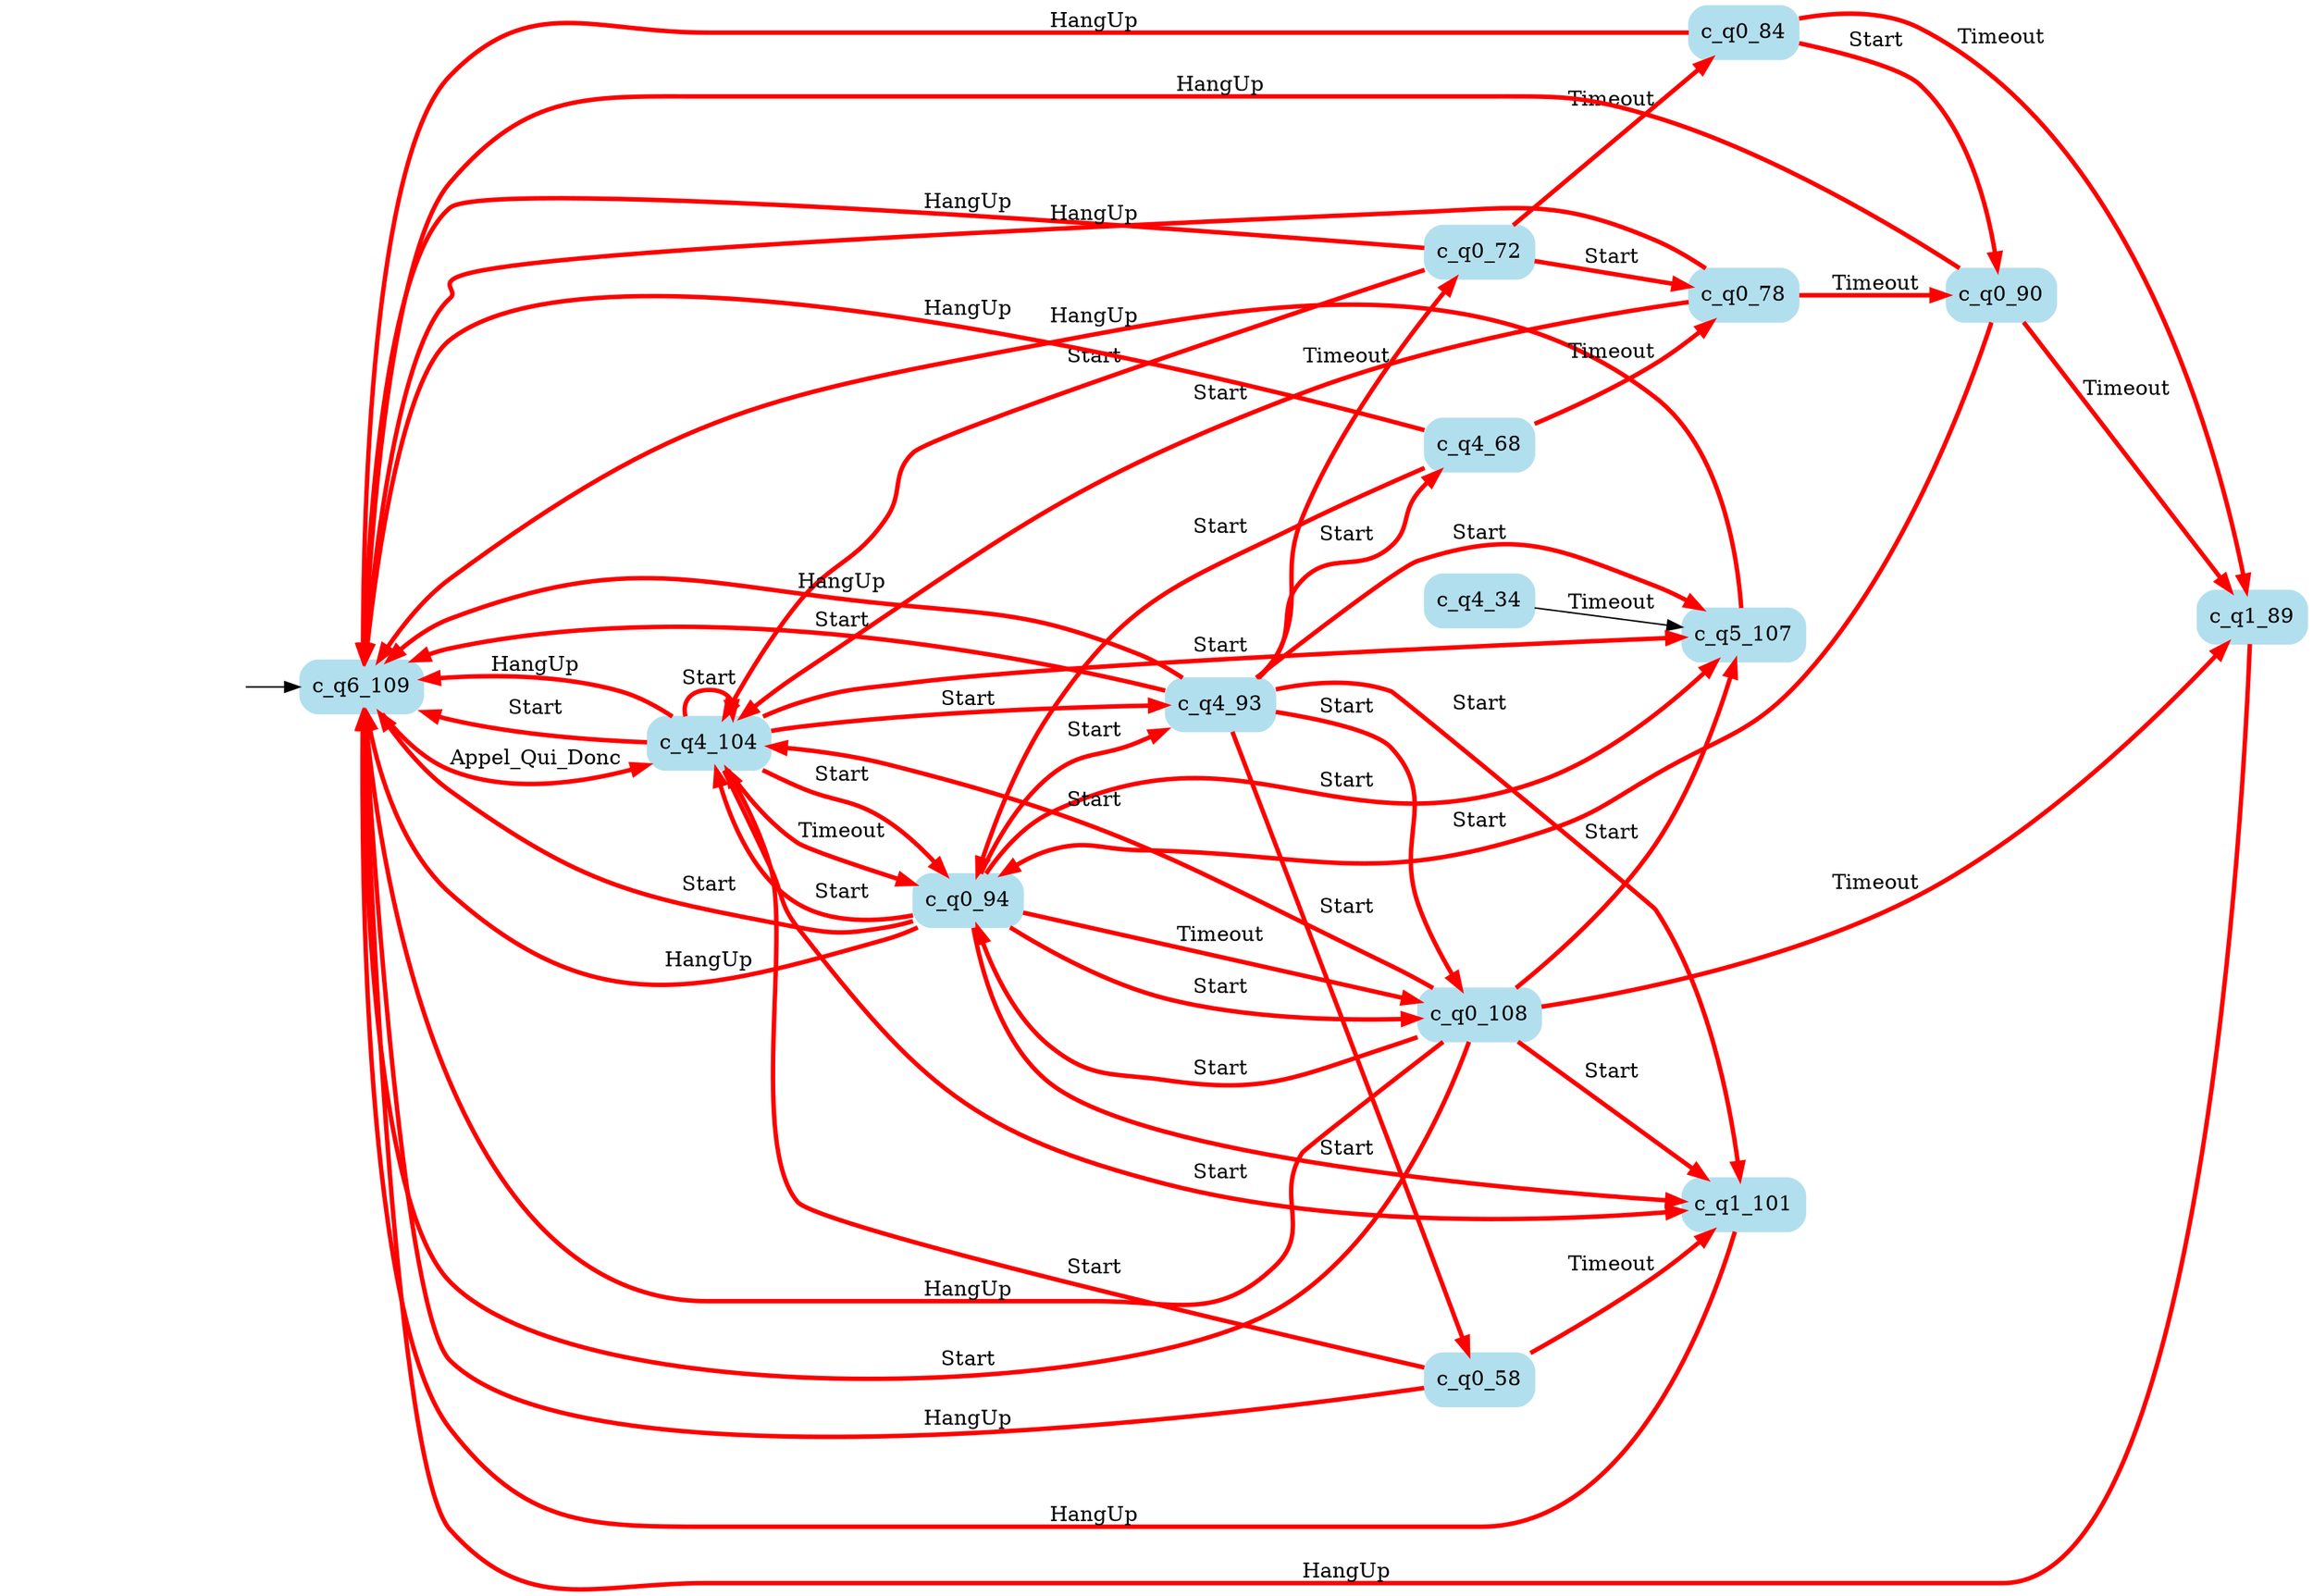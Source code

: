digraph G {

	rankdir = LR;

	start_c_q6_109[style=invisible];

	node[shape=box, style="rounded, filled", color=lightblue2];

	c_q5_107[label="c_q5_107"];
	c_q0_94[label="c_q0_94"];
	c_q0_72[label="c_q0_72"];
	c_q0_90[label="c_q0_90"];
	c_q0_58[label="c_q0_58"];
	c_q0_84[label="c_q0_84"];
	c_q0_78[label="c_q0_78"];
	c_q0_108[label="c_q0_108"];
	c_q4_68[label="c_q4_68"];
	c_q6_109[label="c_q6_109"];
	c_q4_34[label="c_q4_34"];
	c_q4_104[label="c_q4_104"];
	c_q1_89[label="c_q1_89"];
	c_q4_93[label="c_q4_93"];
	c_q1_101[label="c_q1_101"];

	start_c_q6_109 -> c_q6_109;
	c_q6_109 -> c_q4_104[label="Appel_Qui_Donc", penwidth=3, color=red];
	c_q0_72 -> c_q0_78[label="Start", penwidth=3, color=red];
	c_q0_94 -> c_q0_108[label="Timeout", penwidth=3, color=red];
	c_q0_94 -> c_q1_101[label="Start", penwidth=3, color=red];
	c_q0_108 -> c_q1_89[label="Timeout", penwidth=3, color=red];
	c_q0_72 -> c_q4_104[label="Start", penwidth=3, color=red];
	c_q0_94 -> c_q5_107[label="Start", penwidth=3, color=red];
	c_q0_94 -> c_q6_109[label="Start", penwidth=3, color=red];
	c_q0_94 -> c_q6_109[label="HangUp", penwidth=3, color=red];
	c_q1_89 -> c_q6_109[label="HangUp", penwidth=3, color=red];
	c_q4_104 -> c_q4_93[label="Start", penwidth=3, color=red];
	c_q4_104 -> c_q4_104[label="Start", penwidth=3, color=red];
	c_q4_93 -> c_q0_108[label="Start", penwidth=3, color=red];
	c_q4_93 -> c_q0_58[label="Start", penwidth=3, color=red];
	c_q4_104 -> c_q0_94[label="Timeout", penwidth=3, color=red];
	c_q4_93 -> c_q1_101[label="Start", penwidth=3, color=red];
	c_q4_93 -> c_q5_107[label="Start", penwidth=3, color=red];
	c_q4_34 -> c_q5_107[label="Timeout"];
	c_q4_93 -> c_q6_109[label="Start", penwidth=3, color=red];
	c_q4_93 -> c_q6_109[label="HangUp", penwidth=3, color=red];
	c_q5_107 -> c_q6_109[label="HangUp", penwidth=3, color=red];
	c_q4_104 -> c_q0_94[label="Start", penwidth=3, color=red];
	c_q4_104 -> c_q6_109[label="HangUp", penwidth=3, color=red];
	c_q4_93 -> c_q4_68[label="Start", penwidth=3, color=red];
	c_q4_93 -> c_q0_72[label="Timeout", penwidth=3, color=red];
	c_q0_108 -> c_q0_94[label="Start", penwidth=3, color=red];
	c_q0_108 -> c_q6_109[label="HangUp", penwidth=3, color=red];
	c_q0_58 -> c_q4_104[label="Start", penwidth=3, color=red];
	c_q0_58 -> c_q1_101[label="Timeout", penwidth=3, color=red];
	c_q0_58 -> c_q6_109[label="HangUp", penwidth=3, color=red];
	c_q0_94 -> c_q4_104[label="Start", penwidth=3, color=red];
	c_q1_101 -> c_q6_109[label="HangUp", penwidth=3, color=red];
	c_q4_68 -> c_q0_94[label="Start", penwidth=3, color=red];
	c_q4_68 -> c_q0_78[label="Timeout", penwidth=3, color=red];
	c_q4_68 -> c_q6_109[label="HangUp", penwidth=3, color=red];
	c_q0_72 -> c_q0_84[label="Timeout", penwidth=3, color=red];
	c_q0_72 -> c_q6_109[label="HangUp", penwidth=3, color=red];
	c_q0_78 -> c_q4_104[label="Start", penwidth=3, color=red];
	c_q0_78 -> c_q0_90[label="Timeout", penwidth=3, color=red];
	c_q0_78 -> c_q6_109[label="HangUp", penwidth=3, color=red];
	c_q0_84 -> c_q0_90[label="Start", penwidth=3, color=red];
	c_q0_84 -> c_q1_89[label="Timeout", penwidth=3, color=red];
	c_q0_84 -> c_q6_109[label="HangUp", penwidth=3, color=red];
	c_q0_90 -> c_q0_94[label="Start", penwidth=3, color=red];
	c_q0_90 -> c_q1_89[label="Timeout", penwidth=3, color=red];
	c_q0_90 -> c_q6_109[label="HangUp", penwidth=3, color=red];
	c_q0_94 -> c_q4_93[label="Start", penwidth=3, color=red];
	c_q0_94 -> c_q0_108[label="Start", penwidth=3, color=red];
	c_q0_108 -> c_q1_101[label="Start", penwidth=3, color=red];
	c_q0_108 -> c_q4_104[label="Start", penwidth=3, color=red];
	c_q4_104 -> c_q1_101[label="Start", penwidth=3, color=red];
	c_q4_104 -> c_q5_107[label="Start", penwidth=3, color=red];
	c_q4_104 -> c_q6_109[label="Start", penwidth=3, color=red];
	c_q0_108 -> c_q5_107[label="Start", penwidth=3, color=red];
	c_q0_108 -> c_q6_109[label="Start", penwidth=3, color=red];

}